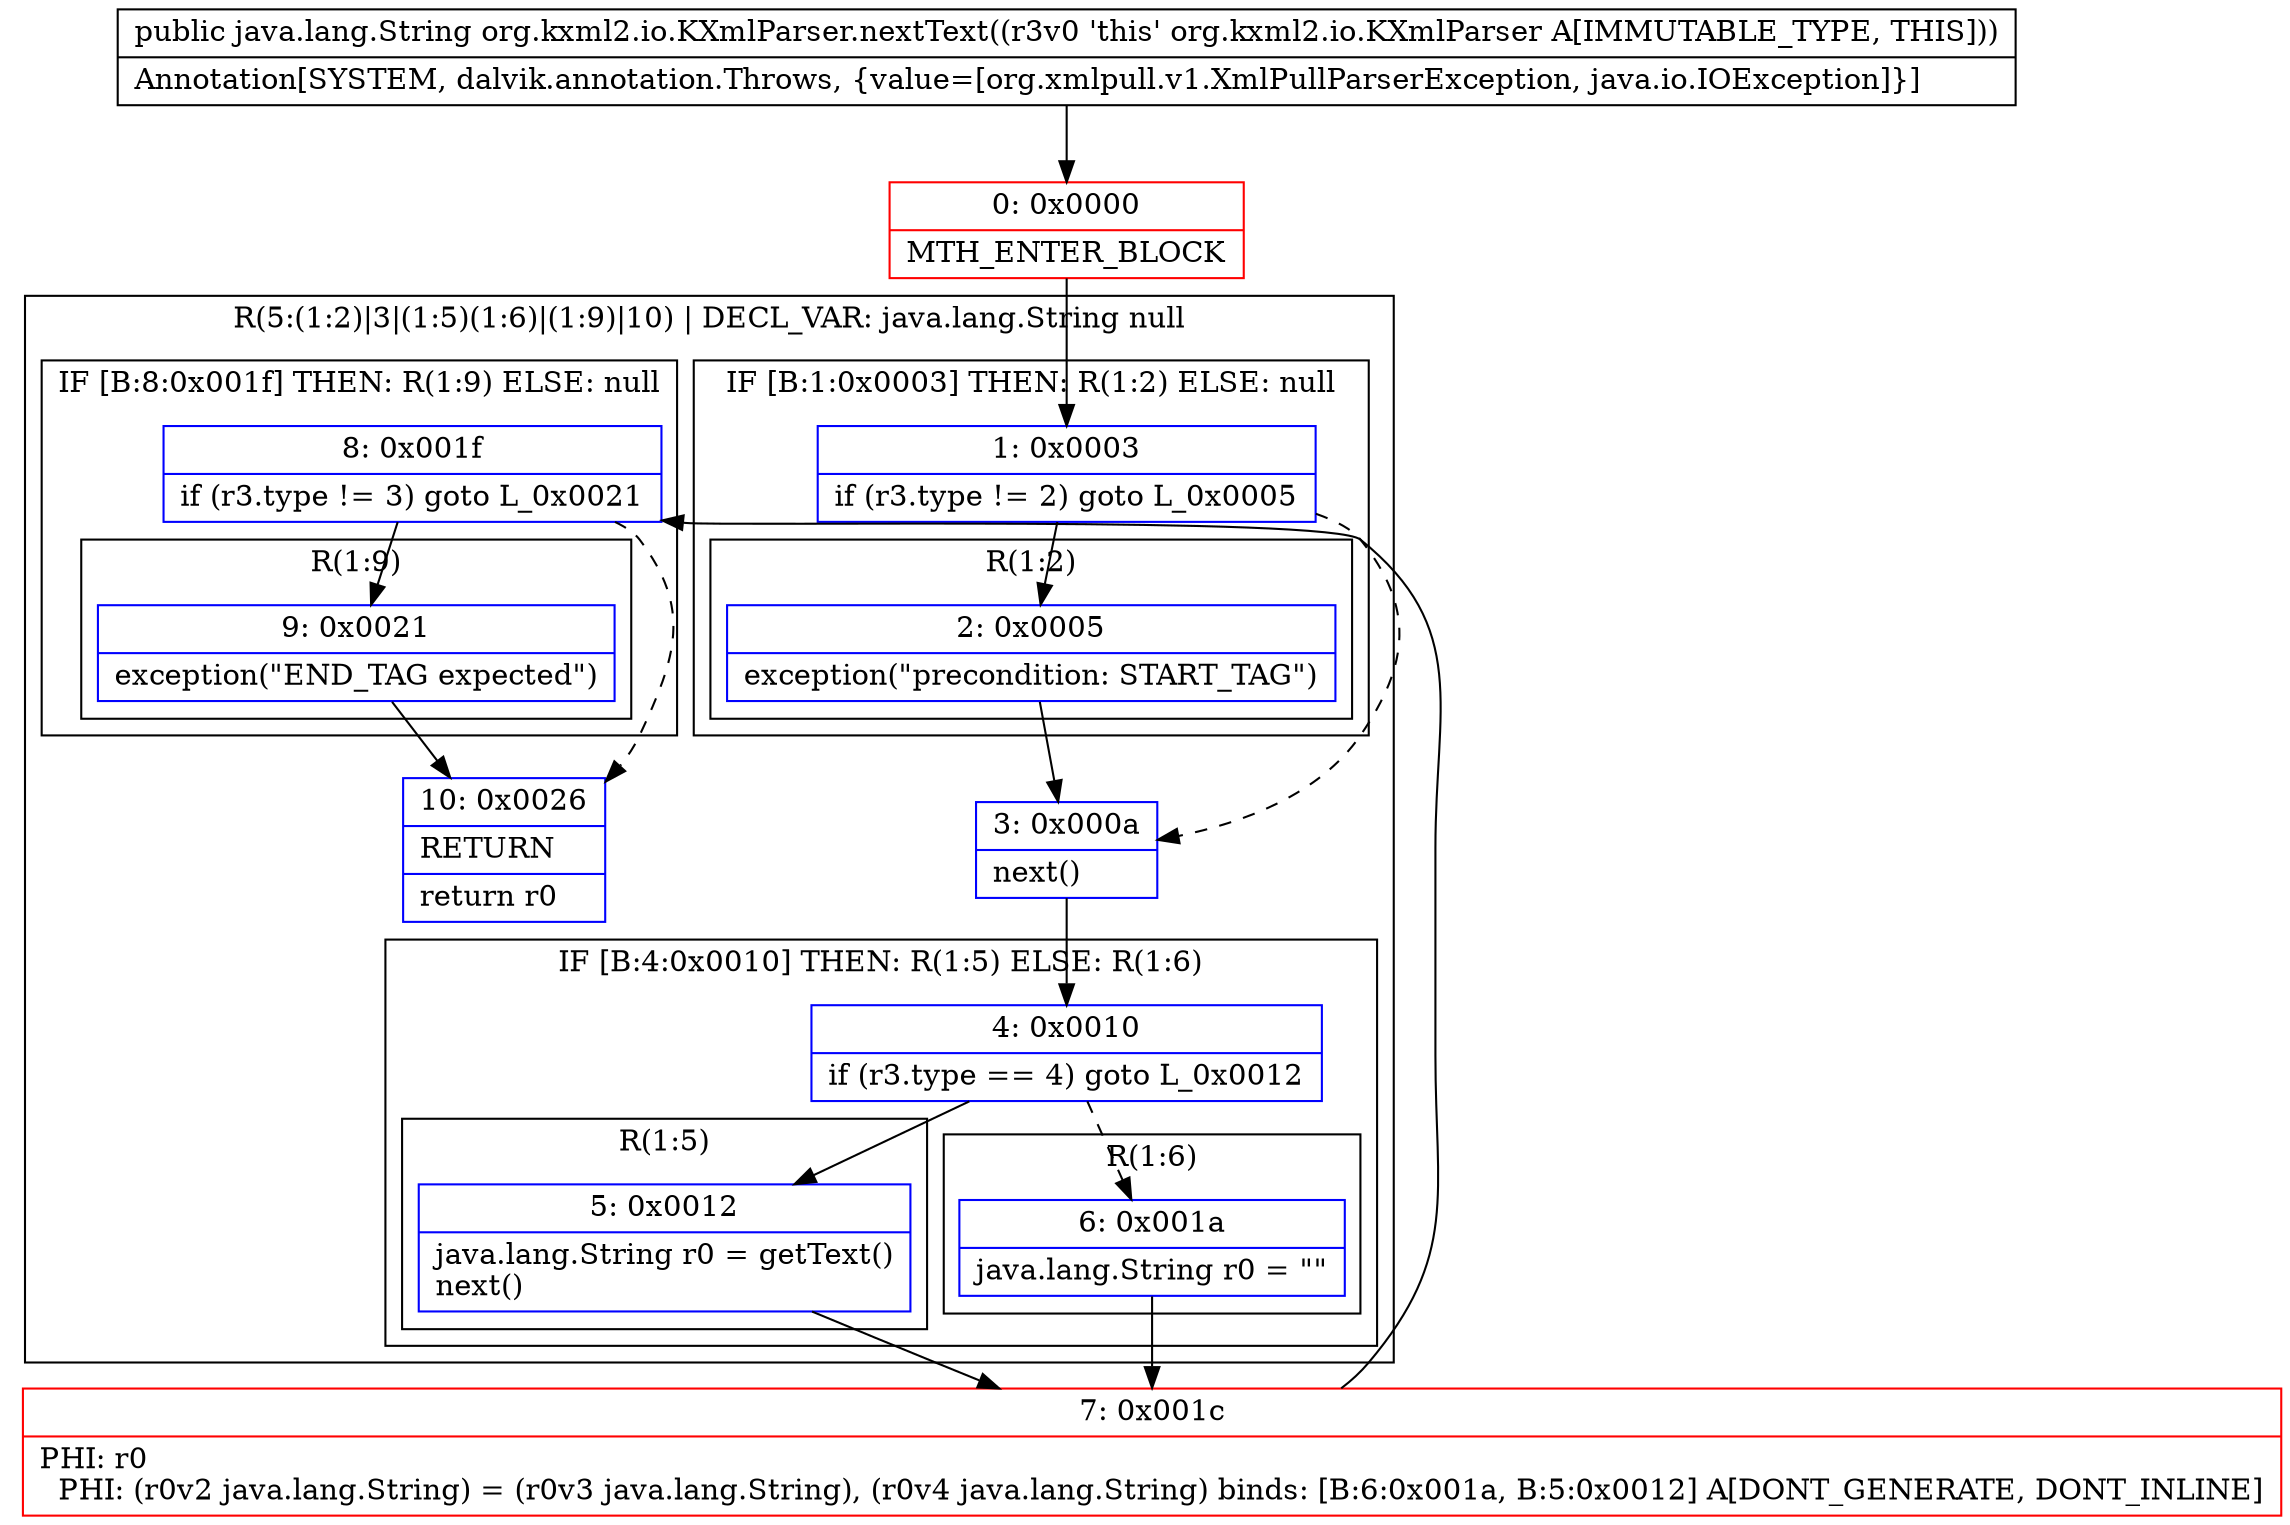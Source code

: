 digraph "CFG fororg.kxml2.io.KXmlParser.nextText()Ljava\/lang\/String;" {
subgraph cluster_Region_934416747 {
label = "R(5:(1:2)|3|(1:5)(1:6)|(1:9)|10) | DECL_VAR: java.lang.String null\l";
node [shape=record,color=blue];
subgraph cluster_IfRegion_472754425 {
label = "IF [B:1:0x0003] THEN: R(1:2) ELSE: null";
node [shape=record,color=blue];
Node_1 [shape=record,label="{1\:\ 0x0003|if (r3.type != 2) goto L_0x0005\l}"];
subgraph cluster_Region_968031258 {
label = "R(1:2)";
node [shape=record,color=blue];
Node_2 [shape=record,label="{2\:\ 0x0005|exception(\"precondition: START_TAG\")\l}"];
}
}
Node_3 [shape=record,label="{3\:\ 0x000a|next()\l}"];
subgraph cluster_IfRegion_825333838 {
label = "IF [B:4:0x0010] THEN: R(1:5) ELSE: R(1:6)";
node [shape=record,color=blue];
Node_4 [shape=record,label="{4\:\ 0x0010|if (r3.type == 4) goto L_0x0012\l}"];
subgraph cluster_Region_234589867 {
label = "R(1:5)";
node [shape=record,color=blue];
Node_5 [shape=record,label="{5\:\ 0x0012|java.lang.String r0 = getText()\lnext()\l}"];
}
subgraph cluster_Region_2072320112 {
label = "R(1:6)";
node [shape=record,color=blue];
Node_6 [shape=record,label="{6\:\ 0x001a|java.lang.String r0 = \"\"\l}"];
}
}
subgraph cluster_IfRegion_380628554 {
label = "IF [B:8:0x001f] THEN: R(1:9) ELSE: null";
node [shape=record,color=blue];
Node_8 [shape=record,label="{8\:\ 0x001f|if (r3.type != 3) goto L_0x0021\l}"];
subgraph cluster_Region_1731524102 {
label = "R(1:9)";
node [shape=record,color=blue];
Node_9 [shape=record,label="{9\:\ 0x0021|exception(\"END_TAG expected\")\l}"];
}
}
Node_10 [shape=record,label="{10\:\ 0x0026|RETURN\l|return r0\l}"];
}
Node_0 [shape=record,color=red,label="{0\:\ 0x0000|MTH_ENTER_BLOCK\l}"];
Node_7 [shape=record,color=red,label="{7\:\ 0x001c|PHI: r0 \l  PHI: (r0v2 java.lang.String) = (r0v3 java.lang.String), (r0v4 java.lang.String) binds: [B:6:0x001a, B:5:0x0012] A[DONT_GENERATE, DONT_INLINE]\l}"];
MethodNode[shape=record,label="{public java.lang.String org.kxml2.io.KXmlParser.nextText((r3v0 'this' org.kxml2.io.KXmlParser A[IMMUTABLE_TYPE, THIS]))  | Annotation[SYSTEM, dalvik.annotation.Throws, \{value=[org.xmlpull.v1.XmlPullParserException, java.io.IOException]\}]\l}"];
MethodNode -> Node_0;
Node_1 -> Node_2;
Node_1 -> Node_3[style=dashed];
Node_2 -> Node_3;
Node_3 -> Node_4;
Node_4 -> Node_5;
Node_4 -> Node_6[style=dashed];
Node_5 -> Node_7;
Node_6 -> Node_7;
Node_8 -> Node_9;
Node_8 -> Node_10[style=dashed];
Node_9 -> Node_10;
Node_0 -> Node_1;
Node_7 -> Node_8;
}

